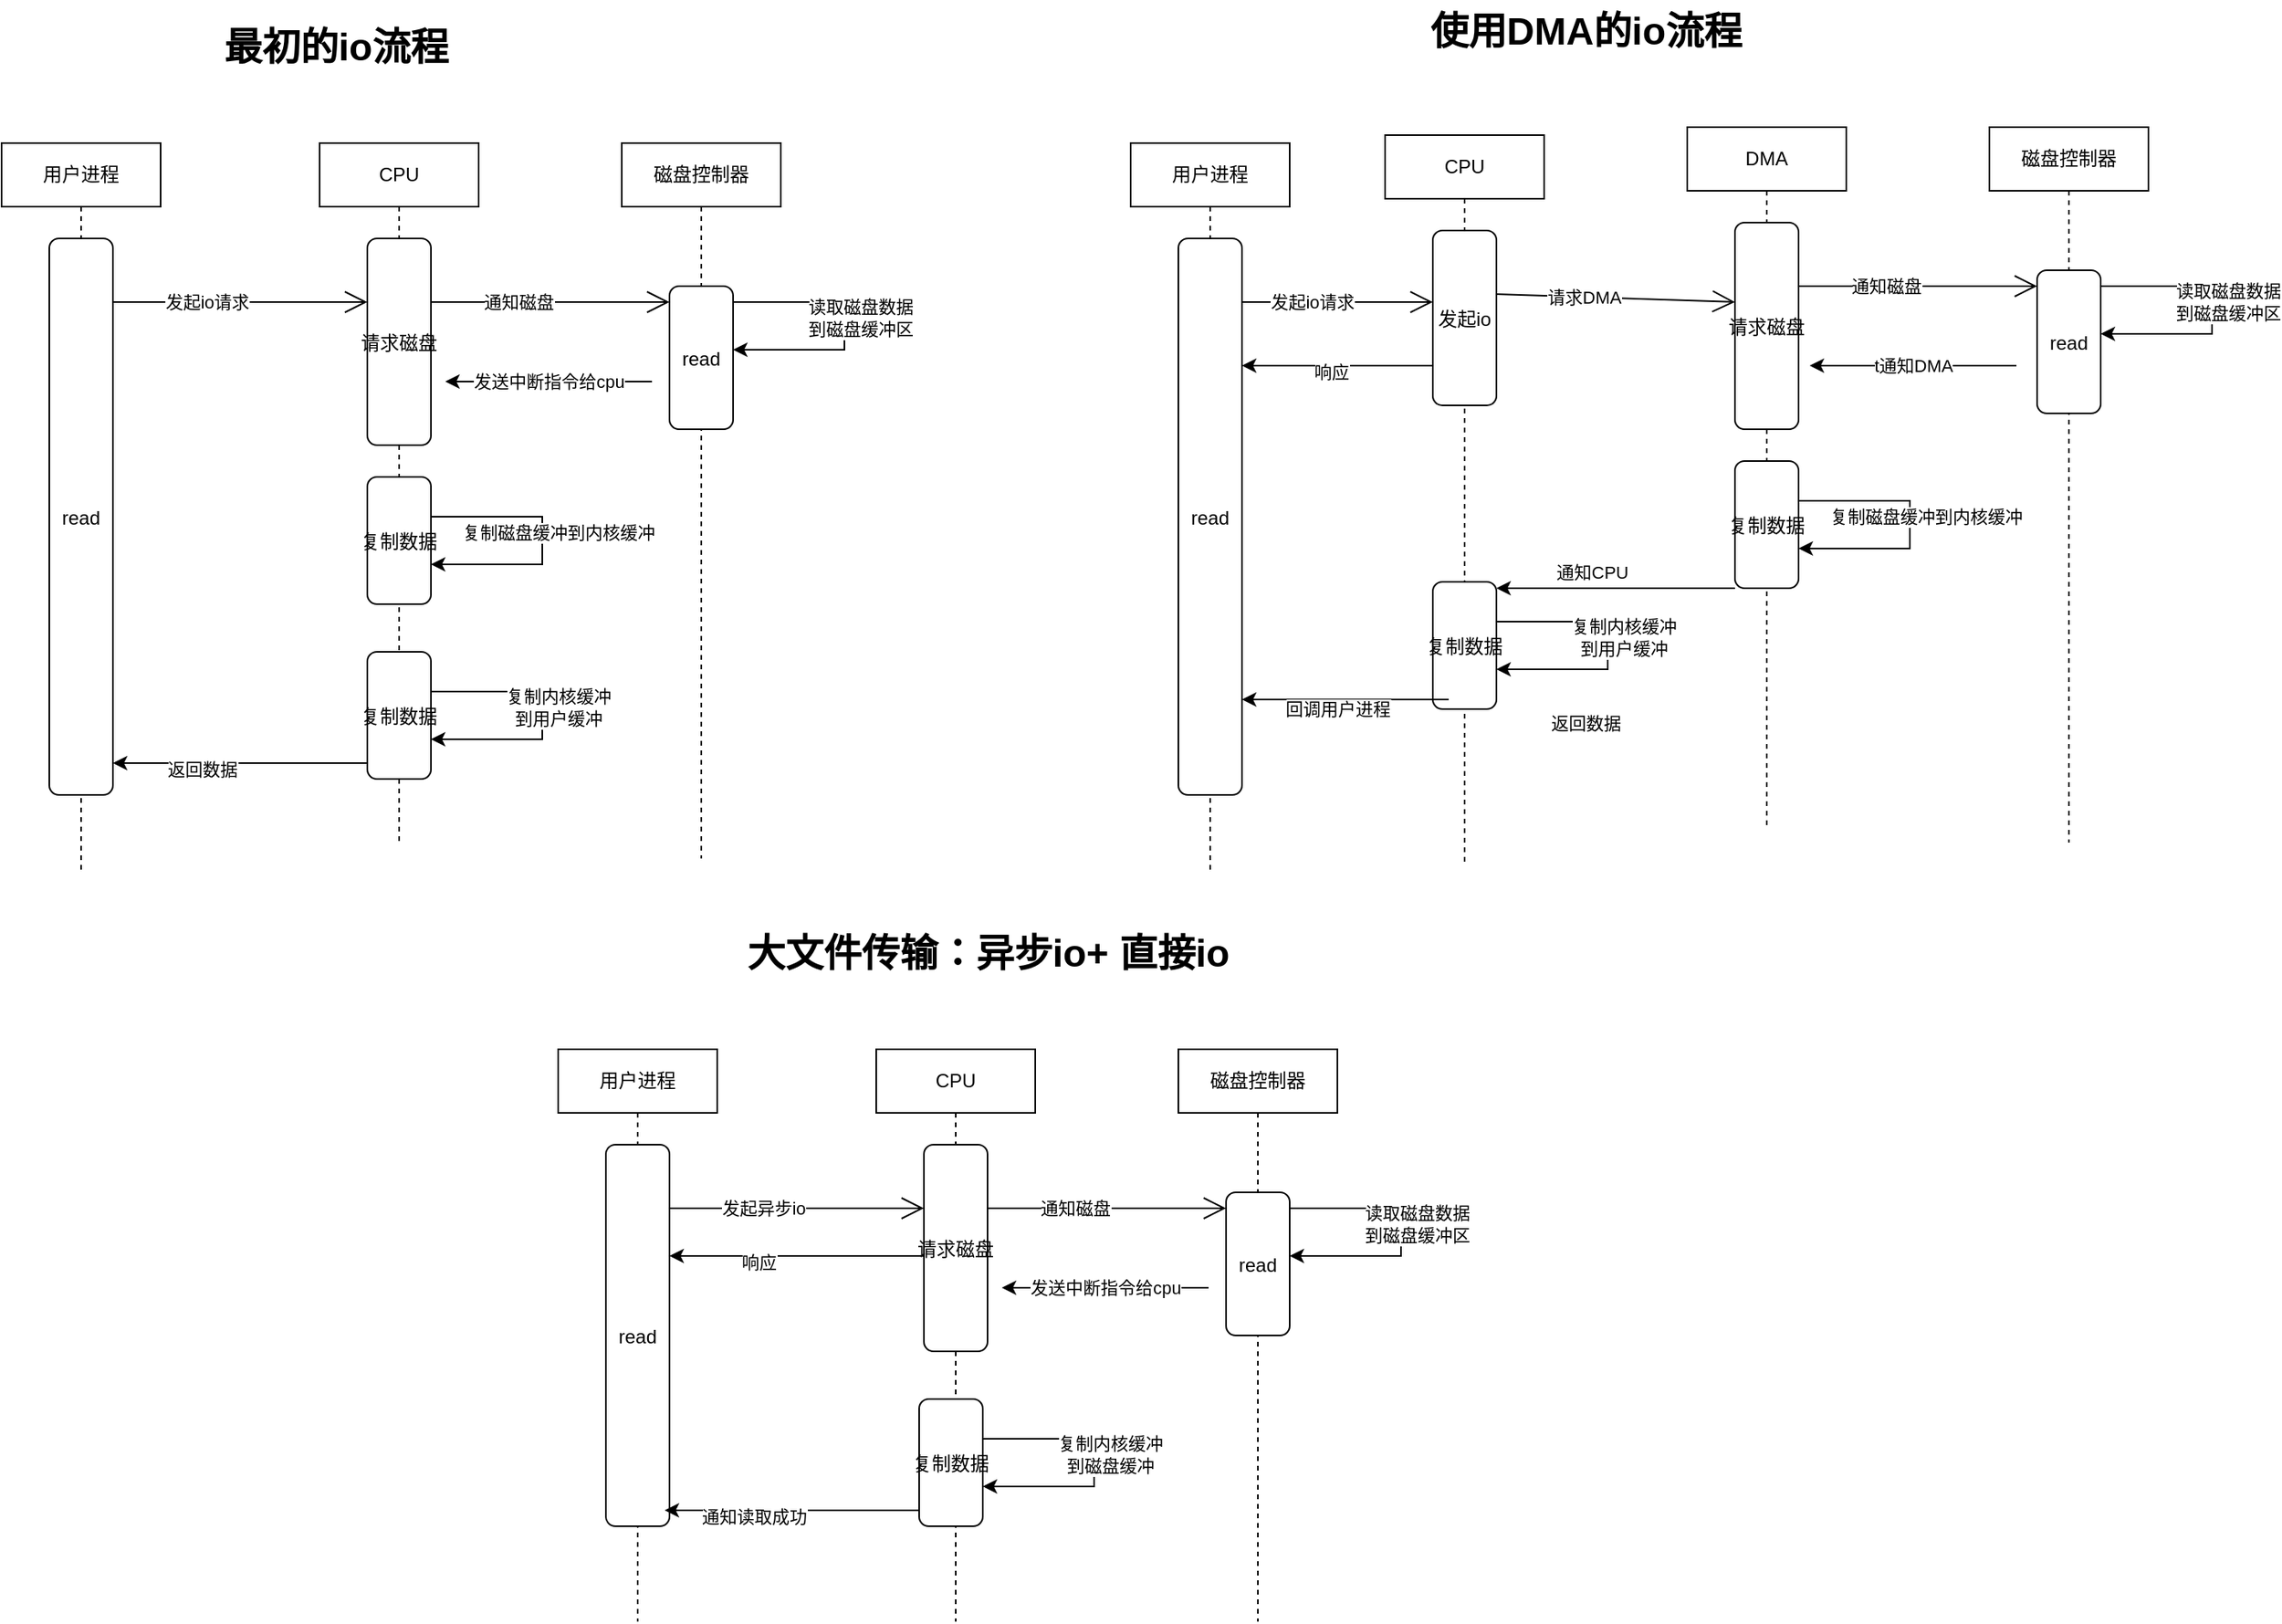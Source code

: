 <mxfile version="20.0.3" type="github">
  <diagram id="b7EcPSjdidbDT2Iw0_uo" name="第 1 页">
    <mxGraphModel dx="2062" dy="1122" grid="1" gridSize="10" guides="1" tooltips="1" connect="1" arrows="1" fold="1" page="1" pageScale="1" pageWidth="827" pageHeight="1169" math="0" shadow="0">
      <root>
        <mxCell id="0" />
        <mxCell id="1" parent="0" />
        <mxCell id="_gMm7Ez1-7yfdWrX_Ej3-5" value="用户进程" style="shape=umlLifeline;perimeter=lifelinePerimeter;whiteSpace=wrap;html=1;container=1;collapsible=0;recursiveResize=0;outlineConnect=0;" vertex="1" parent="1">
          <mxGeometry x="70" y="110" width="100" height="460" as="geometry" />
        </mxCell>
        <mxCell id="_gMm7Ez1-7yfdWrX_Ej3-6" value="read" style="rounded=1;dashed=0;point=[];connectable=0;" vertex="1" parent="_gMm7Ez1-7yfdWrX_Ej3-5">
          <mxGeometry x="30" y="60" width="40" height="350" as="geometry" />
        </mxCell>
        <mxCell id="_gMm7Ez1-7yfdWrX_Ej3-14" value="" style="endArrow=open;endFill=1;endSize=12;html=1;rounded=0;" edge="1" parent="_gMm7Ez1-7yfdWrX_Ej3-5">
          <mxGeometry width="160" relative="1" as="geometry">
            <mxPoint x="70" y="100" as="sourcePoint" />
            <mxPoint x="230" y="100" as="targetPoint" />
          </mxGeometry>
        </mxCell>
        <mxCell id="_gMm7Ez1-7yfdWrX_Ej3-16" value="发起io请求" style="edgeLabel;html=1;align=center;verticalAlign=middle;resizable=0;points=[];" vertex="1" connectable="0" parent="_gMm7Ez1-7yfdWrX_Ej3-14">
          <mxGeometry x="-0.267" relative="1" as="geometry">
            <mxPoint as="offset" />
          </mxGeometry>
        </mxCell>
        <mxCell id="_gMm7Ez1-7yfdWrX_Ej3-8" value="CPU" style="shape=umlLifeline;perimeter=lifelinePerimeter;whiteSpace=wrap;html=1;container=1;collapsible=0;recursiveResize=0;outlineConnect=0;" vertex="1" parent="1">
          <mxGeometry x="270" y="110" width="100" height="440" as="geometry" />
        </mxCell>
        <mxCell id="_gMm7Ez1-7yfdWrX_Ej3-9" value="请求磁盘" style="rounded=1;dashed=0;point=[];connectable=0;" vertex="1" parent="_gMm7Ez1-7yfdWrX_Ej3-8">
          <mxGeometry x="30" y="60" width="40" height="130" as="geometry" />
        </mxCell>
        <mxCell id="_gMm7Ez1-7yfdWrX_Ej3-26" value="发送中断指令给cpu" style="endArrow=classic;html=1;rounded=0;" edge="1" parent="_gMm7Ez1-7yfdWrX_Ej3-8">
          <mxGeometry width="50" height="50" relative="1" as="geometry">
            <mxPoint x="209" y="150" as="sourcePoint" />
            <mxPoint x="79" y="150" as="targetPoint" />
            <Array as="points">
              <mxPoint x="159" y="150" />
              <mxPoint x="130" y="150" />
            </Array>
          </mxGeometry>
        </mxCell>
        <mxCell id="_gMm7Ez1-7yfdWrX_Ej3-29" value="复制数据" style="rounded=1;dashed=0;point=[];connectable=0;" vertex="1" parent="_gMm7Ez1-7yfdWrX_Ej3-8">
          <mxGeometry x="30" y="210" width="40" height="80" as="geometry" />
        </mxCell>
        <mxCell id="_gMm7Ez1-7yfdWrX_Ej3-32" value="复制数据" style="rounded=1;dashed=0;point=[];connectable=0;" vertex="1" parent="_gMm7Ez1-7yfdWrX_Ej3-8">
          <mxGeometry x="30" y="320" width="40" height="80" as="geometry" />
        </mxCell>
        <mxCell id="_gMm7Ez1-7yfdWrX_Ej3-33" value="" style="endArrow=classic;html=1;rounded=0;edgeStyle=orthogonalEdgeStyle;" edge="1" parent="_gMm7Ez1-7yfdWrX_Ej3-8">
          <mxGeometry width="50" height="50" relative="1" as="geometry">
            <mxPoint x="70" y="345" as="sourcePoint" />
            <mxPoint x="70" y="375" as="targetPoint" />
            <Array as="points">
              <mxPoint x="140" y="345" />
              <mxPoint x="140" y="375" />
            </Array>
          </mxGeometry>
        </mxCell>
        <mxCell id="_gMm7Ez1-7yfdWrX_Ej3-34" value="复制内核缓冲&lt;br&gt;到用户缓冲" style="edgeLabel;html=1;align=center;verticalAlign=middle;resizable=0;points=[];" vertex="1" connectable="0" parent="_gMm7Ez1-7yfdWrX_Ej3-33">
          <mxGeometry x="-0.357" y="-1" relative="1" as="geometry">
            <mxPoint x="25" y="9" as="offset" />
          </mxGeometry>
        </mxCell>
        <mxCell id="_gMm7Ez1-7yfdWrX_Ej3-10" value="磁盘控制器" style="shape=umlLifeline;perimeter=lifelinePerimeter;whiteSpace=wrap;html=1;container=1;collapsible=0;recursiveResize=0;outlineConnect=0;" vertex="1" parent="1">
          <mxGeometry x="460" y="110" width="100" height="450" as="geometry" />
        </mxCell>
        <mxCell id="_gMm7Ez1-7yfdWrX_Ej3-17" value="" style="endArrow=open;endFill=1;endSize=12;html=1;rounded=0;" edge="1" parent="_gMm7Ez1-7yfdWrX_Ej3-10">
          <mxGeometry width="160" relative="1" as="geometry">
            <mxPoint x="-120" y="100" as="sourcePoint" />
            <mxPoint x="30" y="100" as="targetPoint" />
          </mxGeometry>
        </mxCell>
        <mxCell id="_gMm7Ez1-7yfdWrX_Ej3-18" value="通知磁盘" style="edgeLabel;html=1;align=center;verticalAlign=middle;resizable=0;points=[];" vertex="1" connectable="0" parent="_gMm7Ez1-7yfdWrX_Ej3-17">
          <mxGeometry x="-0.267" relative="1" as="geometry">
            <mxPoint as="offset" />
          </mxGeometry>
        </mxCell>
        <mxCell id="_gMm7Ez1-7yfdWrX_Ej3-19" value="read" style="rounded=1;dashed=0;point=[];connectable=0;" vertex="1" parent="_gMm7Ez1-7yfdWrX_Ej3-10">
          <mxGeometry x="30" y="90" width="40" height="90" as="geometry" />
        </mxCell>
        <mxCell id="_gMm7Ez1-7yfdWrX_Ej3-20" value="" style="endArrow=classic;html=1;rounded=0;edgeStyle=orthogonalEdgeStyle;" edge="1" parent="_gMm7Ez1-7yfdWrX_Ej3-10">
          <mxGeometry width="50" height="50" relative="1" as="geometry">
            <mxPoint x="70" y="100" as="sourcePoint" />
            <mxPoint x="70" y="130" as="targetPoint" />
            <Array as="points">
              <mxPoint x="140" y="100" />
              <mxPoint x="140" y="130" />
            </Array>
          </mxGeometry>
        </mxCell>
        <mxCell id="_gMm7Ez1-7yfdWrX_Ej3-21" value="读取磁盘数据&lt;br&gt;到磁盘缓冲区" style="edgeLabel;html=1;align=center;verticalAlign=middle;resizable=0;points=[];" vertex="1" connectable="0" parent="_gMm7Ez1-7yfdWrX_Ej3-20">
          <mxGeometry x="-0.357" y="-1" relative="1" as="geometry">
            <mxPoint x="25" y="9" as="offset" />
          </mxGeometry>
        </mxCell>
        <mxCell id="_gMm7Ez1-7yfdWrX_Ej3-30" value="" style="endArrow=classic;html=1;rounded=0;edgeStyle=orthogonalEdgeStyle;" edge="1" parent="1">
          <mxGeometry width="50" height="50" relative="1" as="geometry">
            <mxPoint x="340" y="345" as="sourcePoint" />
            <mxPoint x="340" y="375" as="targetPoint" />
            <Array as="points">
              <mxPoint x="410" y="345" />
              <mxPoint x="410" y="375" />
            </Array>
          </mxGeometry>
        </mxCell>
        <mxCell id="_gMm7Ez1-7yfdWrX_Ej3-31" value="复制磁盘缓冲到内核缓冲" style="edgeLabel;html=1;align=center;verticalAlign=middle;resizable=0;points=[];" vertex="1" connectable="0" parent="_gMm7Ez1-7yfdWrX_Ej3-30">
          <mxGeometry x="-0.357" y="-1" relative="1" as="geometry">
            <mxPoint x="25" y="9" as="offset" />
          </mxGeometry>
        </mxCell>
        <mxCell id="_gMm7Ez1-7yfdWrX_Ej3-35" value="" style="endArrow=classic;html=1;rounded=0;" edge="1" parent="1">
          <mxGeometry width="50" height="50" relative="1" as="geometry">
            <mxPoint x="300" y="500" as="sourcePoint" />
            <mxPoint x="140" y="500" as="targetPoint" />
            <Array as="points">
              <mxPoint x="210" y="500" />
            </Array>
          </mxGeometry>
        </mxCell>
        <mxCell id="_gMm7Ez1-7yfdWrX_Ej3-36" value="返回数据" style="edgeLabel;html=1;align=center;verticalAlign=middle;resizable=0;points=[];" vertex="1" connectable="0" parent="_gMm7Ez1-7yfdWrX_Ej3-35">
          <mxGeometry x="0.304" y="4" relative="1" as="geometry">
            <mxPoint as="offset" />
          </mxGeometry>
        </mxCell>
        <mxCell id="_gMm7Ez1-7yfdWrX_Ej3-37" value="用户进程" style="shape=umlLifeline;perimeter=lifelinePerimeter;whiteSpace=wrap;html=1;container=1;collapsible=0;recursiveResize=0;outlineConnect=0;" vertex="1" parent="1">
          <mxGeometry x="780" y="110" width="100" height="460" as="geometry" />
        </mxCell>
        <mxCell id="_gMm7Ez1-7yfdWrX_Ej3-38" value="read" style="rounded=1;dashed=0;point=[];connectable=0;" vertex="1" parent="_gMm7Ez1-7yfdWrX_Ej3-37">
          <mxGeometry x="30" y="60" width="40" height="350" as="geometry" />
        </mxCell>
        <mxCell id="_gMm7Ez1-7yfdWrX_Ej3-39" value="" style="endArrow=open;endFill=1;endSize=12;html=1;rounded=0;" edge="1" parent="_gMm7Ez1-7yfdWrX_Ej3-37">
          <mxGeometry width="160" relative="1" as="geometry">
            <mxPoint x="70" y="100" as="sourcePoint" />
            <mxPoint x="190" y="100" as="targetPoint" />
          </mxGeometry>
        </mxCell>
        <mxCell id="_gMm7Ez1-7yfdWrX_Ej3-40" value="发起io请求" style="edgeLabel;html=1;align=center;verticalAlign=middle;resizable=0;points=[];" vertex="1" connectable="0" parent="_gMm7Ez1-7yfdWrX_Ej3-39">
          <mxGeometry x="-0.267" relative="1" as="geometry">
            <mxPoint as="offset" />
          </mxGeometry>
        </mxCell>
        <mxCell id="_gMm7Ez1-7yfdWrX_Ej3-41" value="DMA" style="shape=umlLifeline;perimeter=lifelinePerimeter;whiteSpace=wrap;html=1;container=1;collapsible=0;recursiveResize=0;outlineConnect=0;" vertex="1" parent="1">
          <mxGeometry x="1130" y="100" width="100" height="440" as="geometry" />
        </mxCell>
        <mxCell id="_gMm7Ez1-7yfdWrX_Ej3-42" value="请求磁盘" style="rounded=1;dashed=0;point=[];connectable=0;" vertex="1" parent="_gMm7Ez1-7yfdWrX_Ej3-41">
          <mxGeometry x="30" y="60" width="40" height="130" as="geometry" />
        </mxCell>
        <mxCell id="_gMm7Ez1-7yfdWrX_Ej3-44" value="复制数据" style="rounded=1;dashed=0;point=[];connectable=0;" vertex="1" parent="_gMm7Ez1-7yfdWrX_Ej3-41">
          <mxGeometry x="30" y="210" width="40" height="80" as="geometry" />
        </mxCell>
        <mxCell id="_gMm7Ez1-7yfdWrX_Ej3-43" value="t通知DMA" style="endArrow=classic;html=1;rounded=0;" edge="1" parent="_gMm7Ez1-7yfdWrX_Ej3-41">
          <mxGeometry width="50" height="50" relative="1" as="geometry">
            <mxPoint x="207" y="150" as="sourcePoint" />
            <mxPoint x="77" y="150" as="targetPoint" />
            <Array as="points">
              <mxPoint x="188" y="150" />
              <mxPoint x="157" y="150" />
              <mxPoint x="128" y="150" />
            </Array>
          </mxGeometry>
        </mxCell>
        <mxCell id="_gMm7Ez1-7yfdWrX_Ej3-48" value="磁盘控制器" style="shape=umlLifeline;perimeter=lifelinePerimeter;whiteSpace=wrap;html=1;container=1;collapsible=0;recursiveResize=0;outlineConnect=0;" vertex="1" parent="1">
          <mxGeometry x="1320" y="100" width="100" height="450" as="geometry" />
        </mxCell>
        <mxCell id="_gMm7Ez1-7yfdWrX_Ej3-49" value="" style="endArrow=open;endFill=1;endSize=12;html=1;rounded=0;" edge="1" parent="_gMm7Ez1-7yfdWrX_Ej3-48">
          <mxGeometry width="160" relative="1" as="geometry">
            <mxPoint x="-120" y="100" as="sourcePoint" />
            <mxPoint x="30" y="100" as="targetPoint" />
          </mxGeometry>
        </mxCell>
        <mxCell id="_gMm7Ez1-7yfdWrX_Ej3-50" value="通知磁盘" style="edgeLabel;html=1;align=center;verticalAlign=middle;resizable=0;points=[];" vertex="1" connectable="0" parent="_gMm7Ez1-7yfdWrX_Ej3-49">
          <mxGeometry x="-0.267" relative="1" as="geometry">
            <mxPoint as="offset" />
          </mxGeometry>
        </mxCell>
        <mxCell id="_gMm7Ez1-7yfdWrX_Ej3-51" value="read" style="rounded=1;dashed=0;point=[];connectable=0;" vertex="1" parent="_gMm7Ez1-7yfdWrX_Ej3-48">
          <mxGeometry x="30" y="90" width="40" height="90" as="geometry" />
        </mxCell>
        <mxCell id="_gMm7Ez1-7yfdWrX_Ej3-52" value="" style="endArrow=classic;html=1;rounded=0;edgeStyle=orthogonalEdgeStyle;" edge="1" parent="_gMm7Ez1-7yfdWrX_Ej3-48">
          <mxGeometry width="50" height="50" relative="1" as="geometry">
            <mxPoint x="70" y="100" as="sourcePoint" />
            <mxPoint x="70" y="130" as="targetPoint" />
            <Array as="points">
              <mxPoint x="140" y="100" />
              <mxPoint x="140" y="130" />
            </Array>
          </mxGeometry>
        </mxCell>
        <mxCell id="_gMm7Ez1-7yfdWrX_Ej3-53" value="读取磁盘数据&lt;br&gt;到磁盘缓冲区" style="edgeLabel;html=1;align=center;verticalAlign=middle;resizable=0;points=[];" vertex="1" connectable="0" parent="_gMm7Ez1-7yfdWrX_Ej3-52">
          <mxGeometry x="-0.357" y="-1" relative="1" as="geometry">
            <mxPoint x="25" y="9" as="offset" />
          </mxGeometry>
        </mxCell>
        <mxCell id="_gMm7Ez1-7yfdWrX_Ej3-54" value="" style="endArrow=classic;html=1;rounded=0;edgeStyle=orthogonalEdgeStyle;" edge="1" parent="1">
          <mxGeometry width="50" height="50" relative="1" as="geometry">
            <mxPoint x="1200" y="335" as="sourcePoint" />
            <mxPoint x="1200" y="365" as="targetPoint" />
            <Array as="points">
              <mxPoint x="1270" y="335" />
              <mxPoint x="1270" y="365" />
            </Array>
          </mxGeometry>
        </mxCell>
        <mxCell id="_gMm7Ez1-7yfdWrX_Ej3-55" value="复制磁盘缓冲到内核缓冲" style="edgeLabel;html=1;align=center;verticalAlign=middle;resizable=0;points=[];" vertex="1" connectable="0" parent="_gMm7Ez1-7yfdWrX_Ej3-54">
          <mxGeometry x="-0.357" y="-1" relative="1" as="geometry">
            <mxPoint x="25" y="9" as="offset" />
          </mxGeometry>
        </mxCell>
        <mxCell id="_gMm7Ez1-7yfdWrX_Ej3-56" value="" style="endArrow=classic;html=1;rounded=0;" edge="1" parent="1">
          <mxGeometry width="50" height="50" relative="1" as="geometry">
            <mxPoint x="1010" y="250" as="sourcePoint" />
            <mxPoint x="850" y="250" as="targetPoint" />
            <Array as="points">
              <mxPoint x="920" y="250" />
            </Array>
          </mxGeometry>
        </mxCell>
        <mxCell id="_gMm7Ez1-7yfdWrX_Ej3-57" value="响应" style="edgeLabel;html=1;align=center;verticalAlign=middle;resizable=0;points=[];" vertex="1" connectable="0" parent="_gMm7Ez1-7yfdWrX_Ej3-56">
          <mxGeometry x="0.304" y="4" relative="1" as="geometry">
            <mxPoint as="offset" />
          </mxGeometry>
        </mxCell>
        <mxCell id="_gMm7Ez1-7yfdWrX_Ej3-59" value="CPU" style="shape=umlLifeline;perimeter=lifelinePerimeter;whiteSpace=wrap;html=1;container=1;collapsible=0;recursiveResize=0;outlineConnect=0;" vertex="1" parent="1">
          <mxGeometry x="940" y="105" width="100" height="460" as="geometry" />
        </mxCell>
        <mxCell id="_gMm7Ez1-7yfdWrX_Ej3-60" value="发起io" style="rounded=1;dashed=0;point=[];connectable=0;" vertex="1" parent="_gMm7Ez1-7yfdWrX_Ej3-59">
          <mxGeometry x="30" y="60" width="40" height="110" as="geometry" />
        </mxCell>
        <mxCell id="_gMm7Ez1-7yfdWrX_Ej3-61" value="" style="endArrow=open;endFill=1;endSize=12;html=1;rounded=0;" edge="1" parent="_gMm7Ez1-7yfdWrX_Ej3-59">
          <mxGeometry width="160" relative="1" as="geometry">
            <mxPoint x="70" y="100" as="sourcePoint" />
            <mxPoint x="220" y="105" as="targetPoint" />
          </mxGeometry>
        </mxCell>
        <mxCell id="_gMm7Ez1-7yfdWrX_Ej3-62" value="请求DMA" style="edgeLabel;html=1;align=center;verticalAlign=middle;resizable=0;points=[];" vertex="1" connectable="0" parent="_gMm7Ez1-7yfdWrX_Ej3-61">
          <mxGeometry x="-0.267" relative="1" as="geometry">
            <mxPoint as="offset" />
          </mxGeometry>
        </mxCell>
        <mxCell id="_gMm7Ez1-7yfdWrX_Ej3-45" value="复制数据" style="rounded=1;dashed=0;point=[];connectable=0;" vertex="1" parent="_gMm7Ez1-7yfdWrX_Ej3-59">
          <mxGeometry x="30" y="281" width="40" height="80" as="geometry" />
        </mxCell>
        <mxCell id="_gMm7Ez1-7yfdWrX_Ej3-46" value="" style="endArrow=classic;html=1;rounded=0;edgeStyle=orthogonalEdgeStyle;" edge="1" parent="_gMm7Ez1-7yfdWrX_Ej3-59">
          <mxGeometry width="50" height="50" relative="1" as="geometry">
            <mxPoint x="70" y="306" as="sourcePoint" />
            <mxPoint x="70" y="336" as="targetPoint" />
            <Array as="points">
              <mxPoint x="140" y="306" />
              <mxPoint x="140" y="336" />
            </Array>
          </mxGeometry>
        </mxCell>
        <mxCell id="_gMm7Ez1-7yfdWrX_Ej3-47" value="复制内核缓冲&lt;br&gt;到用户缓冲" style="edgeLabel;html=1;align=center;verticalAlign=middle;resizable=0;points=[];" vertex="1" connectable="0" parent="_gMm7Ez1-7yfdWrX_Ej3-46">
          <mxGeometry x="-0.357" y="-1" relative="1" as="geometry">
            <mxPoint x="25" y="9" as="offset" />
          </mxGeometry>
        </mxCell>
        <mxCell id="_gMm7Ez1-7yfdWrX_Ej3-63" value="返回数据" style="edgeLabel;html=1;align=center;verticalAlign=middle;resizable=0;points=[];" vertex="1" connectable="0" parent="1">
          <mxGeometry x="1066" y="475" as="geometry" />
        </mxCell>
        <mxCell id="_gMm7Ez1-7yfdWrX_Ej3-64" value="" style="endArrow=classic;html=1;rounded=0;" edge="1" parent="1">
          <mxGeometry width="50" height="50" relative="1" as="geometry">
            <mxPoint x="1160" y="390" as="sourcePoint" />
            <mxPoint x="1010" y="390" as="targetPoint" />
            <Array as="points">
              <mxPoint x="1070" y="390" />
            </Array>
          </mxGeometry>
        </mxCell>
        <mxCell id="_gMm7Ez1-7yfdWrX_Ej3-65" value="通知CPU" style="edgeLabel;html=1;align=center;verticalAlign=middle;resizable=0;points=[];" vertex="1" connectable="0" parent="_gMm7Ez1-7yfdWrX_Ej3-64">
          <mxGeometry x="0.304" y="4" relative="1" as="geometry">
            <mxPoint x="8" y="-14" as="offset" />
          </mxGeometry>
        </mxCell>
        <mxCell id="_gMm7Ez1-7yfdWrX_Ej3-66" value="" style="endArrow=classic;html=1;rounded=0;" edge="1" parent="1">
          <mxGeometry width="50" height="50" relative="1" as="geometry">
            <mxPoint x="980" y="460" as="sourcePoint" />
            <mxPoint x="850" y="460" as="targetPoint" />
            <Array as="points">
              <mxPoint x="890" y="460" />
            </Array>
          </mxGeometry>
        </mxCell>
        <mxCell id="_gMm7Ez1-7yfdWrX_Ej3-67" value="回调用户进程" style="edgeLabel;html=1;align=center;verticalAlign=middle;resizable=0;points=[];" vertex="1" connectable="0" parent="_gMm7Ez1-7yfdWrX_Ej3-66">
          <mxGeometry x="0.304" y="4" relative="1" as="geometry">
            <mxPoint x="15" y="2" as="offset" />
          </mxGeometry>
        </mxCell>
        <mxCell id="_gMm7Ez1-7yfdWrX_Ej3-98" value="用户进程" style="shape=umlLifeline;perimeter=lifelinePerimeter;whiteSpace=wrap;html=1;container=1;collapsible=0;recursiveResize=0;outlineConnect=0;" vertex="1" parent="1">
          <mxGeometry x="420" y="680" width="100" height="360" as="geometry" />
        </mxCell>
        <mxCell id="_gMm7Ez1-7yfdWrX_Ej3-99" value="read" style="rounded=1;dashed=0;point=[];connectable=0;" vertex="1" parent="_gMm7Ez1-7yfdWrX_Ej3-98">
          <mxGeometry x="30" y="60" width="40" height="240" as="geometry" />
        </mxCell>
        <mxCell id="_gMm7Ez1-7yfdWrX_Ej3-100" value="" style="endArrow=open;endFill=1;endSize=12;html=1;rounded=0;" edge="1" parent="_gMm7Ez1-7yfdWrX_Ej3-98">
          <mxGeometry width="160" relative="1" as="geometry">
            <mxPoint x="70" y="100" as="sourcePoint" />
            <mxPoint x="230" y="100" as="targetPoint" />
          </mxGeometry>
        </mxCell>
        <mxCell id="_gMm7Ez1-7yfdWrX_Ej3-101" value="发起异步io" style="edgeLabel;html=1;align=center;verticalAlign=middle;resizable=0;points=[];" vertex="1" connectable="0" parent="_gMm7Ez1-7yfdWrX_Ej3-100">
          <mxGeometry x="-0.267" relative="1" as="geometry">
            <mxPoint as="offset" />
          </mxGeometry>
        </mxCell>
        <mxCell id="_gMm7Ez1-7yfdWrX_Ej3-102" value="CPU" style="shape=umlLifeline;perimeter=lifelinePerimeter;whiteSpace=wrap;html=1;container=1;collapsible=0;recursiveResize=0;outlineConnect=0;" vertex="1" parent="1">
          <mxGeometry x="620" y="680" width="100" height="360" as="geometry" />
        </mxCell>
        <mxCell id="_gMm7Ez1-7yfdWrX_Ej3-103" value="请求磁盘" style="rounded=1;dashed=0;point=[];connectable=0;" vertex="1" parent="_gMm7Ez1-7yfdWrX_Ej3-102">
          <mxGeometry x="30" y="60" width="40" height="130" as="geometry" />
        </mxCell>
        <mxCell id="_gMm7Ez1-7yfdWrX_Ej3-104" value="发送中断指令给cpu" style="endArrow=classic;html=1;rounded=0;" edge="1" parent="_gMm7Ez1-7yfdWrX_Ej3-102">
          <mxGeometry width="50" height="50" relative="1" as="geometry">
            <mxPoint x="209" y="150" as="sourcePoint" />
            <mxPoint x="79" y="150" as="targetPoint" />
            <Array as="points">
              <mxPoint x="159" y="150" />
              <mxPoint x="130" y="150" />
            </Array>
          </mxGeometry>
        </mxCell>
        <mxCell id="_gMm7Ez1-7yfdWrX_Ej3-106" value="复制数据" style="rounded=1;dashed=0;point=[];connectable=0;" vertex="1" parent="_gMm7Ez1-7yfdWrX_Ej3-102">
          <mxGeometry x="27" y="220" width="40" height="80" as="geometry" />
        </mxCell>
        <mxCell id="_gMm7Ez1-7yfdWrX_Ej3-107" value="" style="endArrow=classic;html=1;rounded=0;edgeStyle=orthogonalEdgeStyle;" edge="1" parent="_gMm7Ez1-7yfdWrX_Ej3-102">
          <mxGeometry width="50" height="50" relative="1" as="geometry">
            <mxPoint x="67" y="245" as="sourcePoint" />
            <mxPoint x="67" y="275" as="targetPoint" />
            <Array as="points">
              <mxPoint x="137" y="245" />
              <mxPoint x="137" y="275" />
            </Array>
          </mxGeometry>
        </mxCell>
        <mxCell id="_gMm7Ez1-7yfdWrX_Ej3-108" value="复制内核缓冲&lt;br&gt;到磁盘缓冲" style="edgeLabel;html=1;align=center;verticalAlign=middle;resizable=0;points=[];" vertex="1" connectable="0" parent="_gMm7Ez1-7yfdWrX_Ej3-107">
          <mxGeometry x="-0.357" y="-1" relative="1" as="geometry">
            <mxPoint x="25" y="9" as="offset" />
          </mxGeometry>
        </mxCell>
        <mxCell id="_gMm7Ez1-7yfdWrX_Ej3-109" value="磁盘控制器" style="shape=umlLifeline;perimeter=lifelinePerimeter;whiteSpace=wrap;html=1;container=1;collapsible=0;recursiveResize=0;outlineConnect=0;" vertex="1" parent="1">
          <mxGeometry x="810" y="680" width="100" height="360" as="geometry" />
        </mxCell>
        <mxCell id="_gMm7Ez1-7yfdWrX_Ej3-110" value="" style="endArrow=open;endFill=1;endSize=12;html=1;rounded=0;" edge="1" parent="_gMm7Ez1-7yfdWrX_Ej3-109">
          <mxGeometry width="160" relative="1" as="geometry">
            <mxPoint x="-120" y="100" as="sourcePoint" />
            <mxPoint x="30" y="100" as="targetPoint" />
          </mxGeometry>
        </mxCell>
        <mxCell id="_gMm7Ez1-7yfdWrX_Ej3-111" value="通知磁盘" style="edgeLabel;html=1;align=center;verticalAlign=middle;resizable=0;points=[];" vertex="1" connectable="0" parent="_gMm7Ez1-7yfdWrX_Ej3-110">
          <mxGeometry x="-0.267" relative="1" as="geometry">
            <mxPoint as="offset" />
          </mxGeometry>
        </mxCell>
        <mxCell id="_gMm7Ez1-7yfdWrX_Ej3-112" value="read" style="rounded=1;dashed=0;point=[];connectable=0;" vertex="1" parent="_gMm7Ez1-7yfdWrX_Ej3-109">
          <mxGeometry x="30" y="90" width="40" height="90" as="geometry" />
        </mxCell>
        <mxCell id="_gMm7Ez1-7yfdWrX_Ej3-113" value="" style="endArrow=classic;html=1;rounded=0;edgeStyle=orthogonalEdgeStyle;" edge="1" parent="_gMm7Ez1-7yfdWrX_Ej3-109">
          <mxGeometry width="50" height="50" relative="1" as="geometry">
            <mxPoint x="70" y="100" as="sourcePoint" />
            <mxPoint x="70" y="130" as="targetPoint" />
            <Array as="points">
              <mxPoint x="140" y="100" />
              <mxPoint x="140" y="130" />
            </Array>
          </mxGeometry>
        </mxCell>
        <mxCell id="_gMm7Ez1-7yfdWrX_Ej3-114" value="读取磁盘数据&lt;br&gt;到磁盘缓冲区" style="edgeLabel;html=1;align=center;verticalAlign=middle;resizable=0;points=[];" vertex="1" connectable="0" parent="_gMm7Ez1-7yfdWrX_Ej3-113">
          <mxGeometry x="-0.357" y="-1" relative="1" as="geometry">
            <mxPoint x="25" y="9" as="offset" />
          </mxGeometry>
        </mxCell>
        <mxCell id="_gMm7Ez1-7yfdWrX_Ej3-117" value="" style="endArrow=classic;html=1;rounded=0;" edge="1" parent="1">
          <mxGeometry width="50" height="50" relative="1" as="geometry">
            <mxPoint x="647" y="970" as="sourcePoint" />
            <mxPoint x="487" y="970" as="targetPoint" />
            <Array as="points">
              <mxPoint x="557" y="970" />
            </Array>
          </mxGeometry>
        </mxCell>
        <mxCell id="_gMm7Ez1-7yfdWrX_Ej3-118" value="通知读取成功" style="edgeLabel;html=1;align=center;verticalAlign=middle;resizable=0;points=[];" vertex="1" connectable="0" parent="_gMm7Ez1-7yfdWrX_Ej3-117">
          <mxGeometry x="0.304" y="4" relative="1" as="geometry">
            <mxPoint as="offset" />
          </mxGeometry>
        </mxCell>
        <mxCell id="_gMm7Ez1-7yfdWrX_Ej3-119" value="" style="endArrow=classic;html=1;rounded=0;" edge="1" parent="1">
          <mxGeometry width="50" height="50" relative="1" as="geometry">
            <mxPoint x="650" y="810" as="sourcePoint" />
            <mxPoint x="490" y="810" as="targetPoint" />
            <Array as="points">
              <mxPoint x="560" y="810" />
            </Array>
          </mxGeometry>
        </mxCell>
        <mxCell id="_gMm7Ez1-7yfdWrX_Ej3-120" value="响应" style="edgeLabel;html=1;align=center;verticalAlign=middle;resizable=0;points=[];" vertex="1" connectable="0" parent="_gMm7Ez1-7yfdWrX_Ej3-119">
          <mxGeometry x="0.304" y="4" relative="1" as="geometry">
            <mxPoint as="offset" />
          </mxGeometry>
        </mxCell>
        <mxCell id="_gMm7Ez1-7yfdWrX_Ej3-121" value="大文件传输：异步io+ 直接io" style="text;strokeColor=none;fillColor=none;html=1;fontSize=24;fontStyle=1;verticalAlign=middle;align=center;" vertex="1" parent="1">
          <mxGeometry x="640" y="600" width="100" height="40" as="geometry" />
        </mxCell>
        <mxCell id="_gMm7Ez1-7yfdWrX_Ej3-122" value="最初的io流程" style="text;strokeColor=none;fillColor=none;html=1;fontSize=24;fontStyle=1;verticalAlign=middle;align=center;" vertex="1" parent="1">
          <mxGeometry x="230" y="30" width="100" height="40" as="geometry" />
        </mxCell>
        <mxCell id="_gMm7Ez1-7yfdWrX_Ej3-123" value="使用DMA的io流程" style="text;strokeColor=none;fillColor=none;html=1;fontSize=24;fontStyle=1;verticalAlign=middle;align=center;" vertex="1" parent="1">
          <mxGeometry x="1016" y="20" width="100" height="40" as="geometry" />
        </mxCell>
      </root>
    </mxGraphModel>
  </diagram>
</mxfile>
